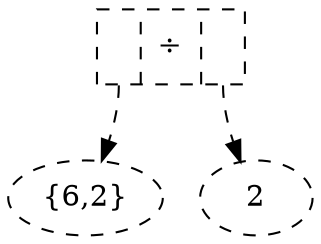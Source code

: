 strict digraph instQuadForm2 {
div [shape=record,label="<0>|&divide;|<1>", style=dashed];
two [label="2", style=dashed];
set [label="{6,2}", style=dashed];
div:0 -> set [style=dashed];
div:1 -> two [style=dashed];
}